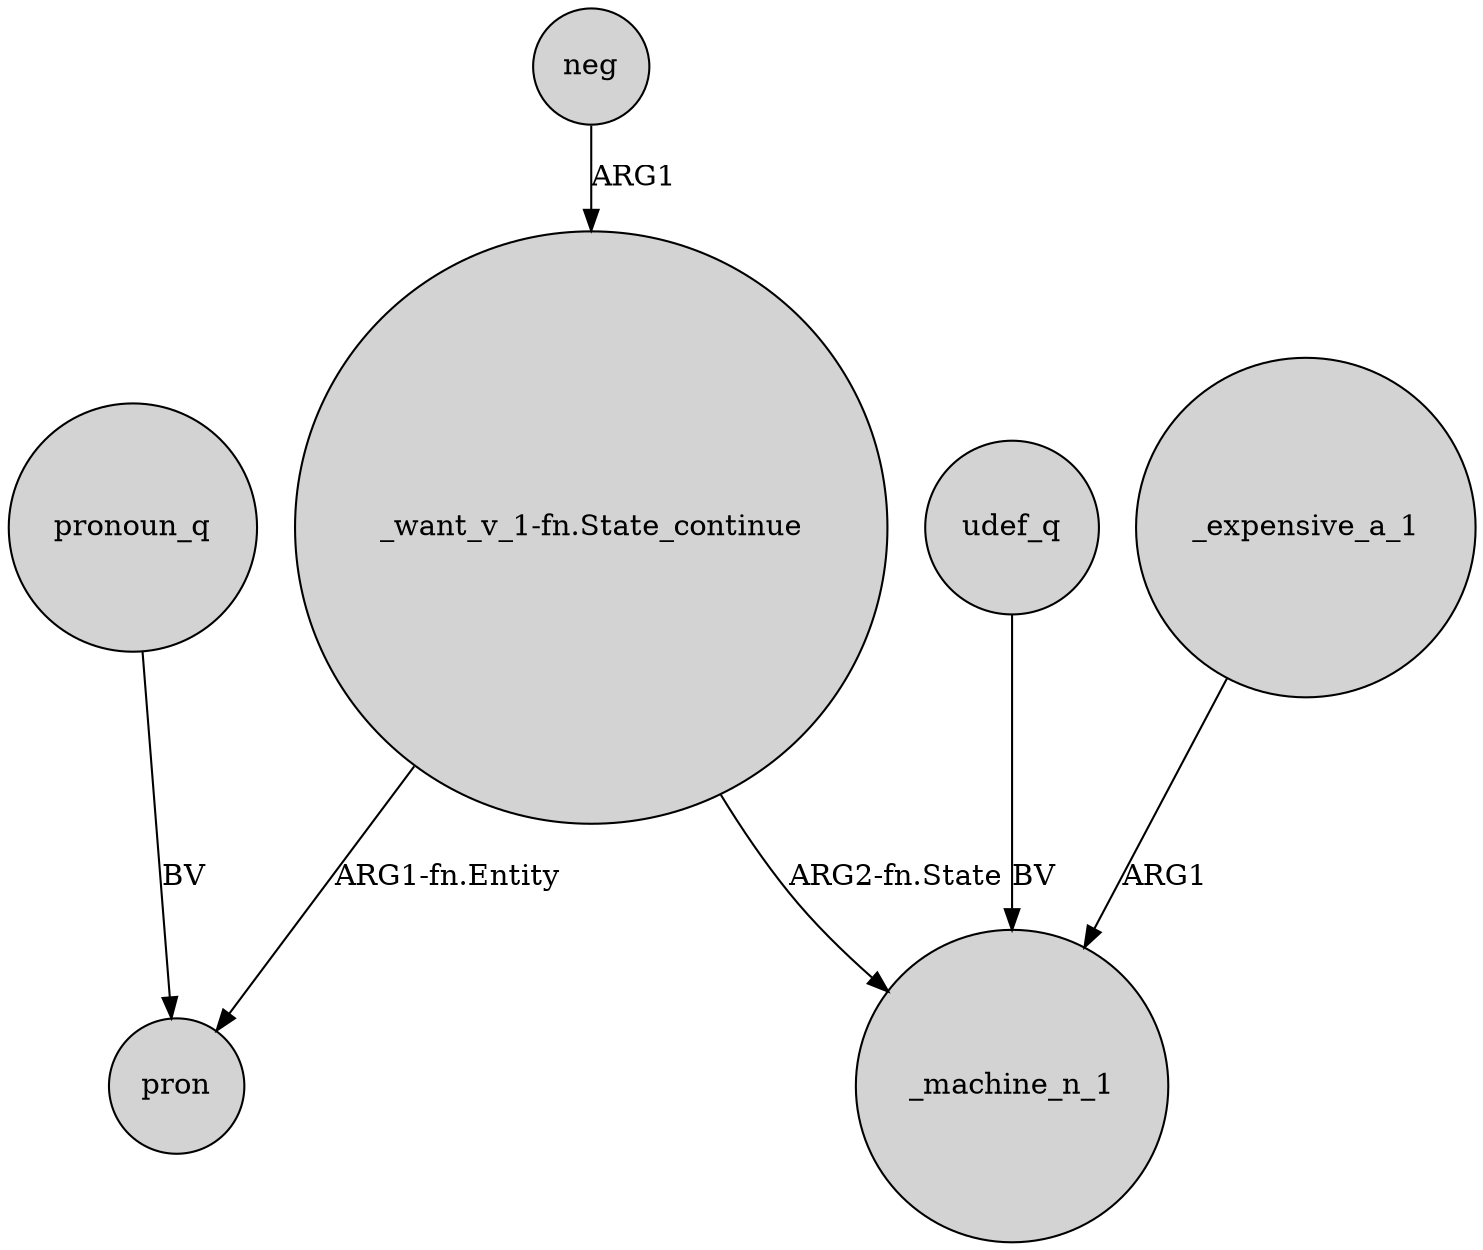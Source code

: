 digraph {
	node [shape=circle style=filled]
	"_want_v_1-fn.State_continue" -> pron [label="ARG1-fn.Entity"]
	udef_q -> _machine_n_1 [label=BV]
	"_want_v_1-fn.State_continue" -> _machine_n_1 [label="ARG2-fn.State"]
	neg -> "_want_v_1-fn.State_continue" [label=ARG1]
	_expensive_a_1 -> _machine_n_1 [label=ARG1]
	pronoun_q -> pron [label=BV]
}
